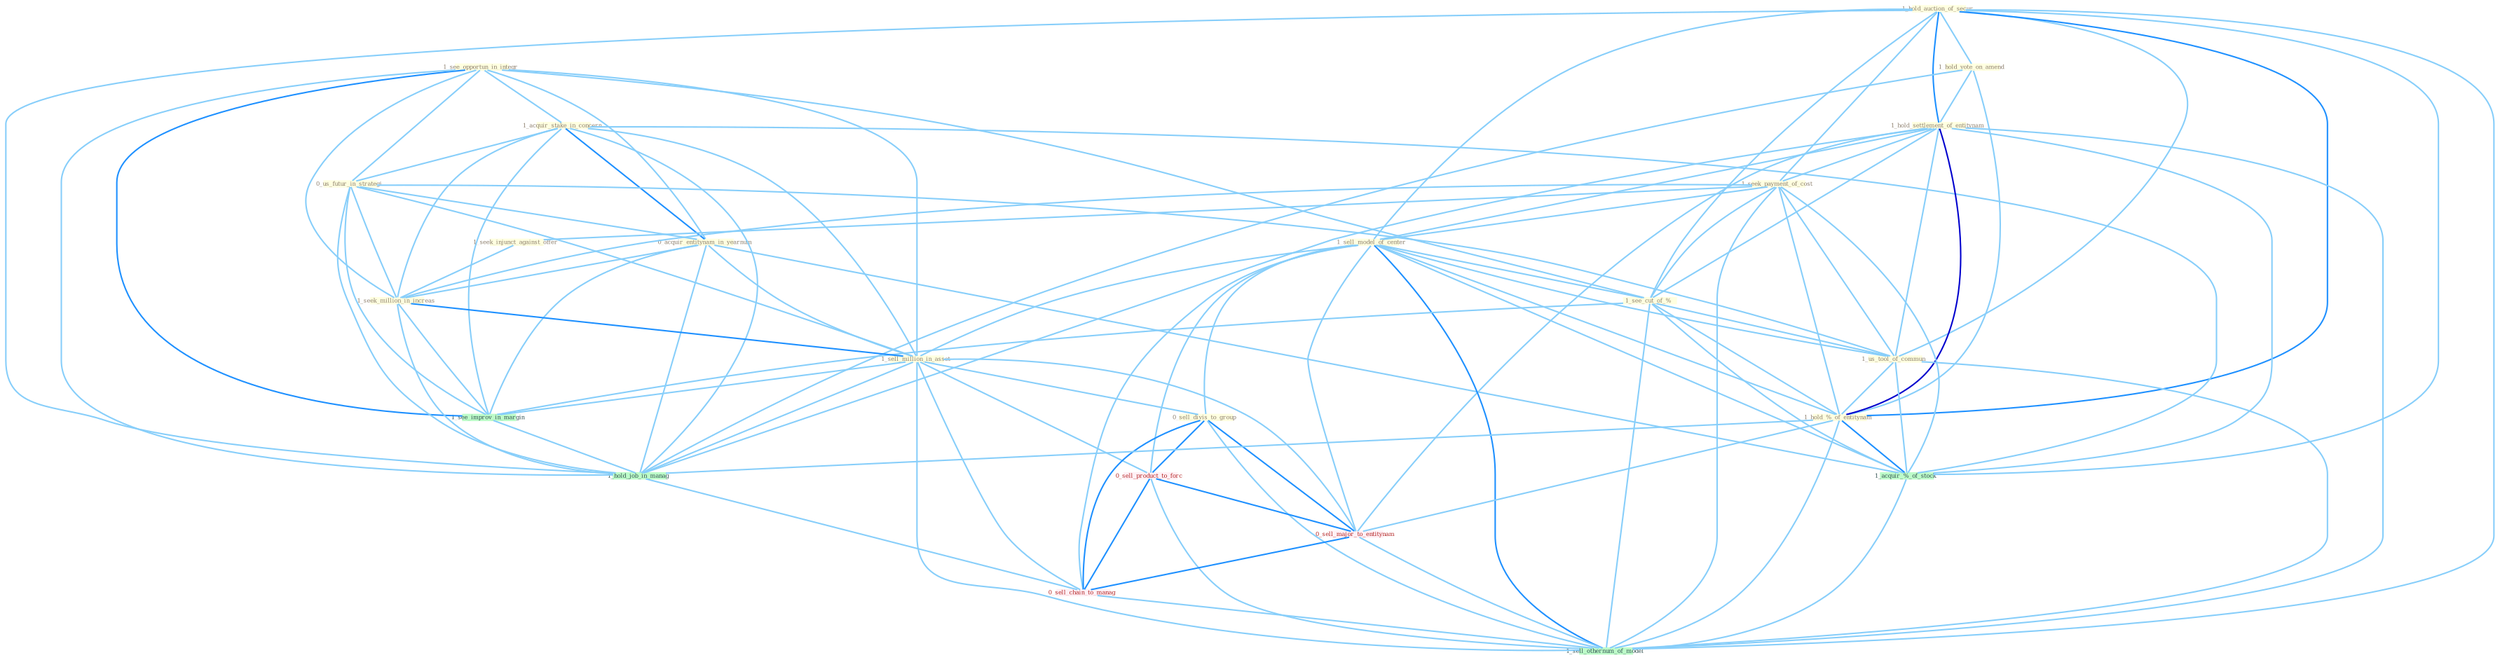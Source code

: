 Graph G{ 
    node
    [shape=polygon,style=filled,width=.5,height=.06,color="#BDFCC9",fixedsize=true,fontsize=4,
    fontcolor="#2f4f4f"];
    {node
    [color="#ffffe0", fontcolor="#8b7d6b"] "1_see_opportun_in_integr " "1_hold_auction_of_secur " "1_acquir_stake_in_concern " "1_hold_vote_on_amend " "0_us_futur_in_strategi " "0_acquir_entitynam_in_yearnum " "1_hold_settlement_of_entitynam " "1_seek_payment_of_cost " "1_sell_model_of_center " "1_seek_injunct_against_offer " "1_see_cut_of_% " "1_us_tool_of_commun " "1_seek_million_in_increas " "1_sell_million_in_asset " "0_sell_divis_to_group " "1_hold_%_of_entitynam "}
{node [color="#fff0f5", fontcolor="#b22222"] "0_sell_product_to_forc " "0_sell_major_to_entitynam " "0_sell_chain_to_manag "}
edge [color="#B0E2FF"];

	"1_see_opportun_in_integr " -- "1_acquir_stake_in_concern " [w="1", color="#87cefa" ];
	"1_see_opportun_in_integr " -- "0_us_futur_in_strategi " [w="1", color="#87cefa" ];
	"1_see_opportun_in_integr " -- "0_acquir_entitynam_in_yearnum " [w="1", color="#87cefa" ];
	"1_see_opportun_in_integr " -- "1_see_cut_of_% " [w="1", color="#87cefa" ];
	"1_see_opportun_in_integr " -- "1_seek_million_in_increas " [w="1", color="#87cefa" ];
	"1_see_opportun_in_integr " -- "1_sell_million_in_asset " [w="1", color="#87cefa" ];
	"1_see_opportun_in_integr " -- "1_see_improv_in_margin " [w="2", color="#1e90ff" , len=0.8];
	"1_see_opportun_in_integr " -- "1_hold_job_in_manag " [w="1", color="#87cefa" ];
	"1_hold_auction_of_secur " -- "1_hold_vote_on_amend " [w="1", color="#87cefa" ];
	"1_hold_auction_of_secur " -- "1_hold_settlement_of_entitynam " [w="2", color="#1e90ff" , len=0.8];
	"1_hold_auction_of_secur " -- "1_seek_payment_of_cost " [w="1", color="#87cefa" ];
	"1_hold_auction_of_secur " -- "1_sell_model_of_center " [w="1", color="#87cefa" ];
	"1_hold_auction_of_secur " -- "1_see_cut_of_% " [w="1", color="#87cefa" ];
	"1_hold_auction_of_secur " -- "1_us_tool_of_commun " [w="1", color="#87cefa" ];
	"1_hold_auction_of_secur " -- "1_hold_%_of_entitynam " [w="2", color="#1e90ff" , len=0.8];
	"1_hold_auction_of_secur " -- "1_acquir_%_of_stock " [w="1", color="#87cefa" ];
	"1_hold_auction_of_secur " -- "1_hold_job_in_manag " [w="1", color="#87cefa" ];
	"1_hold_auction_of_secur " -- "1_sell_othernum_of_model " [w="1", color="#87cefa" ];
	"1_acquir_stake_in_concern " -- "0_us_futur_in_strategi " [w="1", color="#87cefa" ];
	"1_acquir_stake_in_concern " -- "0_acquir_entitynam_in_yearnum " [w="2", color="#1e90ff" , len=0.8];
	"1_acquir_stake_in_concern " -- "1_seek_million_in_increas " [w="1", color="#87cefa" ];
	"1_acquir_stake_in_concern " -- "1_sell_million_in_asset " [w="1", color="#87cefa" ];
	"1_acquir_stake_in_concern " -- "1_see_improv_in_margin " [w="1", color="#87cefa" ];
	"1_acquir_stake_in_concern " -- "1_acquir_%_of_stock " [w="1", color="#87cefa" ];
	"1_acquir_stake_in_concern " -- "1_hold_job_in_manag " [w="1", color="#87cefa" ];
	"1_hold_vote_on_amend " -- "1_hold_settlement_of_entitynam " [w="1", color="#87cefa" ];
	"1_hold_vote_on_amend " -- "1_hold_%_of_entitynam " [w="1", color="#87cefa" ];
	"1_hold_vote_on_amend " -- "1_hold_job_in_manag " [w="1", color="#87cefa" ];
	"0_us_futur_in_strategi " -- "0_acquir_entitynam_in_yearnum " [w="1", color="#87cefa" ];
	"0_us_futur_in_strategi " -- "1_us_tool_of_commun " [w="1", color="#87cefa" ];
	"0_us_futur_in_strategi " -- "1_seek_million_in_increas " [w="1", color="#87cefa" ];
	"0_us_futur_in_strategi " -- "1_sell_million_in_asset " [w="1", color="#87cefa" ];
	"0_us_futur_in_strategi " -- "1_see_improv_in_margin " [w="1", color="#87cefa" ];
	"0_us_futur_in_strategi " -- "1_hold_job_in_manag " [w="1", color="#87cefa" ];
	"0_acquir_entitynam_in_yearnum " -- "1_seek_million_in_increas " [w="1", color="#87cefa" ];
	"0_acquir_entitynam_in_yearnum " -- "1_sell_million_in_asset " [w="1", color="#87cefa" ];
	"0_acquir_entitynam_in_yearnum " -- "1_see_improv_in_margin " [w="1", color="#87cefa" ];
	"0_acquir_entitynam_in_yearnum " -- "1_acquir_%_of_stock " [w="1", color="#87cefa" ];
	"0_acquir_entitynam_in_yearnum " -- "1_hold_job_in_manag " [w="1", color="#87cefa" ];
	"1_hold_settlement_of_entitynam " -- "1_seek_payment_of_cost " [w="1", color="#87cefa" ];
	"1_hold_settlement_of_entitynam " -- "1_sell_model_of_center " [w="1", color="#87cefa" ];
	"1_hold_settlement_of_entitynam " -- "1_see_cut_of_% " [w="1", color="#87cefa" ];
	"1_hold_settlement_of_entitynam " -- "1_us_tool_of_commun " [w="1", color="#87cefa" ];
	"1_hold_settlement_of_entitynam " -- "1_hold_%_of_entitynam " [w="3", color="#0000cd" , len=0.6];
	"1_hold_settlement_of_entitynam " -- "1_acquir_%_of_stock " [w="1", color="#87cefa" ];
	"1_hold_settlement_of_entitynam " -- "1_hold_job_in_manag " [w="1", color="#87cefa" ];
	"1_hold_settlement_of_entitynam " -- "0_sell_major_to_entitynam " [w="1", color="#87cefa" ];
	"1_hold_settlement_of_entitynam " -- "1_sell_othernum_of_model " [w="1", color="#87cefa" ];
	"1_seek_payment_of_cost " -- "1_sell_model_of_center " [w="1", color="#87cefa" ];
	"1_seek_payment_of_cost " -- "1_seek_injunct_against_offer " [w="1", color="#87cefa" ];
	"1_seek_payment_of_cost " -- "1_see_cut_of_% " [w="1", color="#87cefa" ];
	"1_seek_payment_of_cost " -- "1_us_tool_of_commun " [w="1", color="#87cefa" ];
	"1_seek_payment_of_cost " -- "1_seek_million_in_increas " [w="1", color="#87cefa" ];
	"1_seek_payment_of_cost " -- "1_hold_%_of_entitynam " [w="1", color="#87cefa" ];
	"1_seek_payment_of_cost " -- "1_acquir_%_of_stock " [w="1", color="#87cefa" ];
	"1_seek_payment_of_cost " -- "1_sell_othernum_of_model " [w="1", color="#87cefa" ];
	"1_sell_model_of_center " -- "1_see_cut_of_% " [w="1", color="#87cefa" ];
	"1_sell_model_of_center " -- "1_us_tool_of_commun " [w="1", color="#87cefa" ];
	"1_sell_model_of_center " -- "1_sell_million_in_asset " [w="1", color="#87cefa" ];
	"1_sell_model_of_center " -- "0_sell_divis_to_group " [w="1", color="#87cefa" ];
	"1_sell_model_of_center " -- "1_hold_%_of_entitynam " [w="1", color="#87cefa" ];
	"1_sell_model_of_center " -- "1_acquir_%_of_stock " [w="1", color="#87cefa" ];
	"1_sell_model_of_center " -- "0_sell_product_to_forc " [w="1", color="#87cefa" ];
	"1_sell_model_of_center " -- "0_sell_major_to_entitynam " [w="1", color="#87cefa" ];
	"1_sell_model_of_center " -- "0_sell_chain_to_manag " [w="1", color="#87cefa" ];
	"1_sell_model_of_center " -- "1_sell_othernum_of_model " [w="2", color="#1e90ff" , len=0.8];
	"1_seek_injunct_against_offer " -- "1_seek_million_in_increas " [w="1", color="#87cefa" ];
	"1_see_cut_of_% " -- "1_us_tool_of_commun " [w="1", color="#87cefa" ];
	"1_see_cut_of_% " -- "1_hold_%_of_entitynam " [w="1", color="#87cefa" ];
	"1_see_cut_of_% " -- "1_see_improv_in_margin " [w="1", color="#87cefa" ];
	"1_see_cut_of_% " -- "1_acquir_%_of_stock " [w="1", color="#87cefa" ];
	"1_see_cut_of_% " -- "1_sell_othernum_of_model " [w="1", color="#87cefa" ];
	"1_us_tool_of_commun " -- "1_hold_%_of_entitynam " [w="1", color="#87cefa" ];
	"1_us_tool_of_commun " -- "1_acquir_%_of_stock " [w="1", color="#87cefa" ];
	"1_us_tool_of_commun " -- "1_sell_othernum_of_model " [w="1", color="#87cefa" ];
	"1_seek_million_in_increas " -- "1_sell_million_in_asset " [w="2", color="#1e90ff" , len=0.8];
	"1_seek_million_in_increas " -- "1_see_improv_in_margin " [w="1", color="#87cefa" ];
	"1_seek_million_in_increas " -- "1_hold_job_in_manag " [w="1", color="#87cefa" ];
	"1_sell_million_in_asset " -- "0_sell_divis_to_group " [w="1", color="#87cefa" ];
	"1_sell_million_in_asset " -- "1_see_improv_in_margin " [w="1", color="#87cefa" ];
	"1_sell_million_in_asset " -- "1_hold_job_in_manag " [w="1", color="#87cefa" ];
	"1_sell_million_in_asset " -- "0_sell_product_to_forc " [w="1", color="#87cefa" ];
	"1_sell_million_in_asset " -- "0_sell_major_to_entitynam " [w="1", color="#87cefa" ];
	"1_sell_million_in_asset " -- "0_sell_chain_to_manag " [w="1", color="#87cefa" ];
	"1_sell_million_in_asset " -- "1_sell_othernum_of_model " [w="1", color="#87cefa" ];
	"0_sell_divis_to_group " -- "0_sell_product_to_forc " [w="2", color="#1e90ff" , len=0.8];
	"0_sell_divis_to_group " -- "0_sell_major_to_entitynam " [w="2", color="#1e90ff" , len=0.8];
	"0_sell_divis_to_group " -- "0_sell_chain_to_manag " [w="2", color="#1e90ff" , len=0.8];
	"0_sell_divis_to_group " -- "1_sell_othernum_of_model " [w="1", color="#87cefa" ];
	"1_hold_%_of_entitynam " -- "1_acquir_%_of_stock " [w="2", color="#1e90ff" , len=0.8];
	"1_hold_%_of_entitynam " -- "1_hold_job_in_manag " [w="1", color="#87cefa" ];
	"1_hold_%_of_entitynam " -- "0_sell_major_to_entitynam " [w="1", color="#87cefa" ];
	"1_hold_%_of_entitynam " -- "1_sell_othernum_of_model " [w="1", color="#87cefa" ];
	"1_see_improv_in_margin " -- "1_hold_job_in_manag " [w="1", color="#87cefa" ];
	"1_acquir_%_of_stock " -- "1_sell_othernum_of_model " [w="1", color="#87cefa" ];
	"1_hold_job_in_manag " -- "0_sell_chain_to_manag " [w="1", color="#87cefa" ];
	"0_sell_product_to_forc " -- "0_sell_major_to_entitynam " [w="2", color="#1e90ff" , len=0.8];
	"0_sell_product_to_forc " -- "0_sell_chain_to_manag " [w="2", color="#1e90ff" , len=0.8];
	"0_sell_product_to_forc " -- "1_sell_othernum_of_model " [w="1", color="#87cefa" ];
	"0_sell_major_to_entitynam " -- "0_sell_chain_to_manag " [w="2", color="#1e90ff" , len=0.8];
	"0_sell_major_to_entitynam " -- "1_sell_othernum_of_model " [w="1", color="#87cefa" ];
	"0_sell_chain_to_manag " -- "1_sell_othernum_of_model " [w="1", color="#87cefa" ];
}